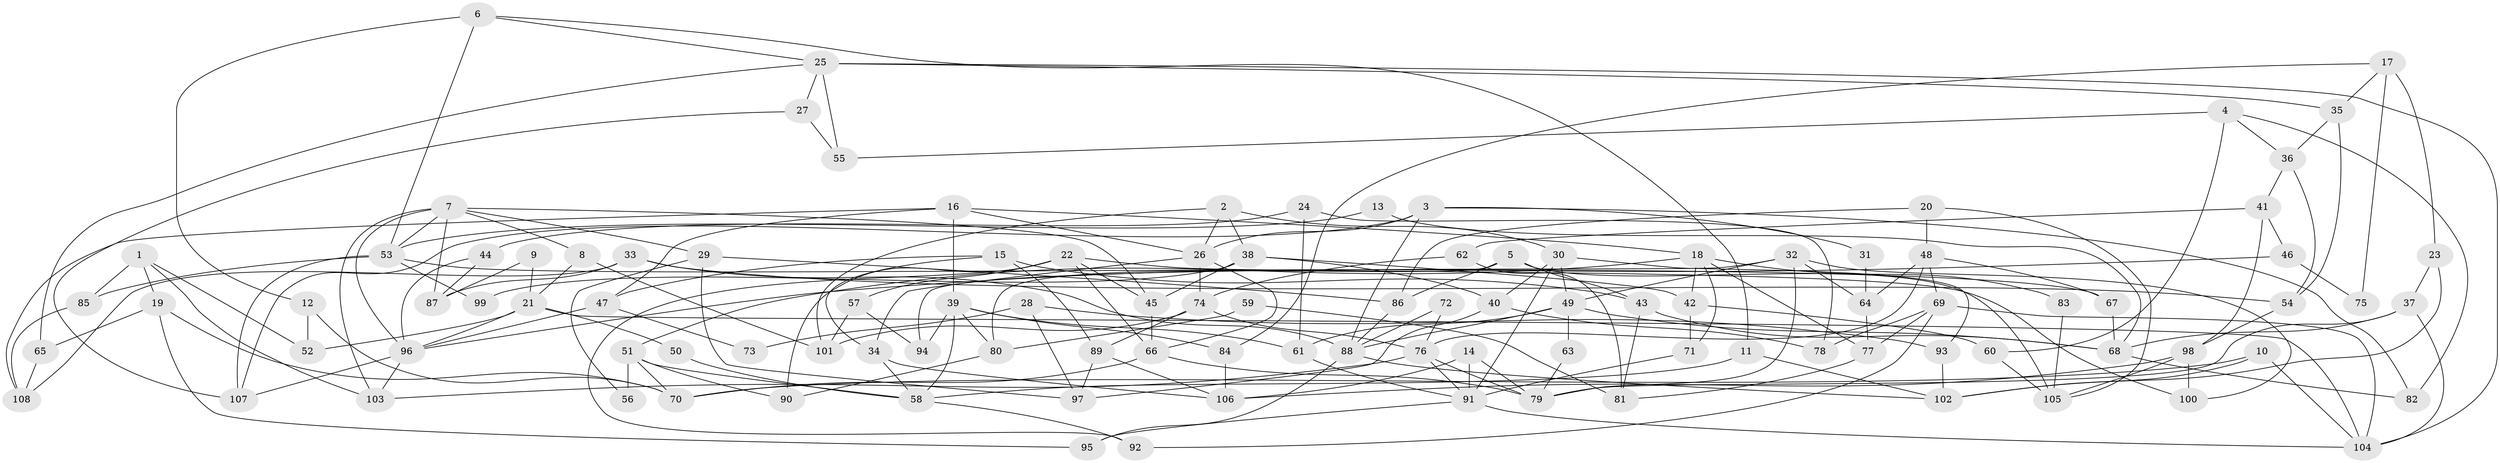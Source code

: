// coarse degree distribution, {5: 0.25925925925925924, 6: 0.24074074074074073, 3: 0.12962962962962962, 4: 0.12962962962962962, 7: 0.09259259259259259, 10: 0.018518518518518517, 8: 0.09259259259259259, 2: 0.018518518518518517, 12: 0.018518518518518517}
// Generated by graph-tools (version 1.1) at 2025/37/03/04/25 23:37:01]
// undirected, 108 vertices, 216 edges
graph export_dot {
  node [color=gray90,style=filled];
  1;
  2;
  3;
  4;
  5;
  6;
  7;
  8;
  9;
  10;
  11;
  12;
  13;
  14;
  15;
  16;
  17;
  18;
  19;
  20;
  21;
  22;
  23;
  24;
  25;
  26;
  27;
  28;
  29;
  30;
  31;
  32;
  33;
  34;
  35;
  36;
  37;
  38;
  39;
  40;
  41;
  42;
  43;
  44;
  45;
  46;
  47;
  48;
  49;
  50;
  51;
  52;
  53;
  54;
  55;
  56;
  57;
  58;
  59;
  60;
  61;
  62;
  63;
  64;
  65;
  66;
  67;
  68;
  69;
  70;
  71;
  72;
  73;
  74;
  75;
  76;
  77;
  78;
  79;
  80;
  81;
  82;
  83;
  84;
  85;
  86;
  87;
  88;
  89;
  90;
  91;
  92;
  93;
  94;
  95;
  96;
  97;
  98;
  99;
  100;
  101;
  102;
  103;
  104;
  105;
  106;
  107;
  108;
  1 -- 85;
  1 -- 103;
  1 -- 19;
  1 -- 52;
  2 -- 101;
  2 -- 26;
  2 -- 30;
  2 -- 38;
  3 -- 88;
  3 -- 26;
  3 -- 31;
  3 -- 82;
  3 -- 107;
  4 -- 36;
  4 -- 60;
  4 -- 55;
  4 -- 82;
  5 -- 43;
  5 -- 86;
  5 -- 80;
  5 -- 105;
  6 -- 11;
  6 -- 53;
  6 -- 12;
  6 -- 25;
  7 -- 96;
  7 -- 45;
  7 -- 8;
  7 -- 29;
  7 -- 53;
  7 -- 87;
  7 -- 103;
  8 -- 21;
  8 -- 101;
  9 -- 87;
  9 -- 21;
  10 -- 70;
  10 -- 104;
  10 -- 102;
  11 -- 102;
  11 -- 58;
  12 -- 70;
  12 -- 52;
  13 -- 53;
  13 -- 68;
  14 -- 79;
  14 -- 91;
  14 -- 106;
  15 -- 47;
  15 -- 34;
  15 -- 43;
  15 -- 89;
  16 -- 108;
  16 -- 39;
  16 -- 18;
  16 -- 26;
  16 -- 47;
  17 -- 35;
  17 -- 84;
  17 -- 23;
  17 -- 75;
  18 -- 77;
  18 -- 42;
  18 -- 51;
  18 -- 71;
  18 -- 83;
  19 -- 70;
  19 -- 65;
  19 -- 95;
  20 -- 48;
  20 -- 105;
  20 -- 86;
  21 -- 104;
  21 -- 52;
  21 -- 50;
  21 -- 96;
  22 -- 66;
  22 -- 45;
  22 -- 57;
  22 -- 90;
  22 -- 92;
  22 -- 100;
  23 -- 102;
  23 -- 37;
  24 -- 44;
  24 -- 61;
  24 -- 78;
  25 -- 104;
  25 -- 27;
  25 -- 35;
  25 -- 55;
  25 -- 65;
  26 -- 74;
  26 -- 34;
  26 -- 66;
  27 -- 55;
  27 -- 107;
  28 -- 93;
  28 -- 97;
  28 -- 73;
  29 -- 86;
  29 -- 56;
  29 -- 97;
  30 -- 40;
  30 -- 49;
  30 -- 91;
  30 -- 93;
  31 -- 64;
  32 -- 49;
  32 -- 79;
  32 -- 64;
  32 -- 94;
  32 -- 100;
  33 -- 88;
  33 -- 54;
  33 -- 87;
  33 -- 108;
  34 -- 58;
  34 -- 106;
  35 -- 54;
  35 -- 36;
  36 -- 41;
  36 -- 54;
  37 -- 104;
  37 -- 68;
  37 -- 79;
  38 -- 40;
  38 -- 42;
  38 -- 45;
  38 -- 99;
  39 -- 61;
  39 -- 94;
  39 -- 58;
  39 -- 80;
  39 -- 84;
  40 -- 78;
  40 -- 97;
  41 -- 98;
  41 -- 62;
  41 -- 46;
  42 -- 60;
  42 -- 71;
  43 -- 68;
  43 -- 81;
  44 -- 96;
  44 -- 87;
  45 -- 66;
  46 -- 96;
  46 -- 75;
  47 -- 96;
  47 -- 73;
  48 -- 67;
  48 -- 76;
  48 -- 64;
  48 -- 69;
  49 -- 68;
  49 -- 61;
  49 -- 63;
  49 -- 88;
  50 -- 58;
  51 -- 90;
  51 -- 56;
  51 -- 58;
  51 -- 70;
  53 -- 107;
  53 -- 67;
  53 -- 85;
  53 -- 99;
  54 -- 98;
  57 -- 101;
  57 -- 94;
  58 -- 92;
  59 -- 80;
  59 -- 81;
  60 -- 105;
  61 -- 91;
  62 -- 74;
  62 -- 81;
  63 -- 79;
  64 -- 77;
  65 -- 108;
  66 -- 79;
  66 -- 70;
  67 -- 68;
  68 -- 82;
  69 -- 92;
  69 -- 77;
  69 -- 78;
  69 -- 104;
  71 -- 91;
  72 -- 88;
  72 -- 76;
  74 -- 89;
  74 -- 76;
  74 -- 101;
  76 -- 91;
  76 -- 103;
  76 -- 79;
  77 -- 81;
  80 -- 90;
  83 -- 105;
  84 -- 106;
  85 -- 108;
  86 -- 88;
  88 -- 95;
  88 -- 102;
  89 -- 106;
  89 -- 97;
  91 -- 95;
  91 -- 104;
  93 -- 102;
  96 -- 107;
  96 -- 103;
  98 -- 100;
  98 -- 106;
  98 -- 105;
}
